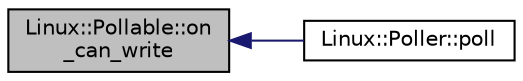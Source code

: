 digraph "Linux::Pollable::on_can_write"
{
 // INTERACTIVE_SVG=YES
  edge [fontname="Helvetica",fontsize="10",labelfontname="Helvetica",labelfontsize="10"];
  node [fontname="Helvetica",fontsize="10",shape=record];
  rankdir="LR";
  Node1 [label="Linux::Pollable::on\l_can_write",height=0.2,width=0.4,color="black", fillcolor="grey75", style="filled", fontcolor="black"];
  Node1 -> Node2 [dir="back",color="midnightblue",fontsize="10",style="solid",fontname="Helvetica"];
  Node2 [label="Linux::Poller::poll",height=0.2,width=0.4,color="black", fillcolor="white", style="filled",URL="$classLinux_1_1Poller.html#aa981d6080990b3036103ee3b36909444"];
}
